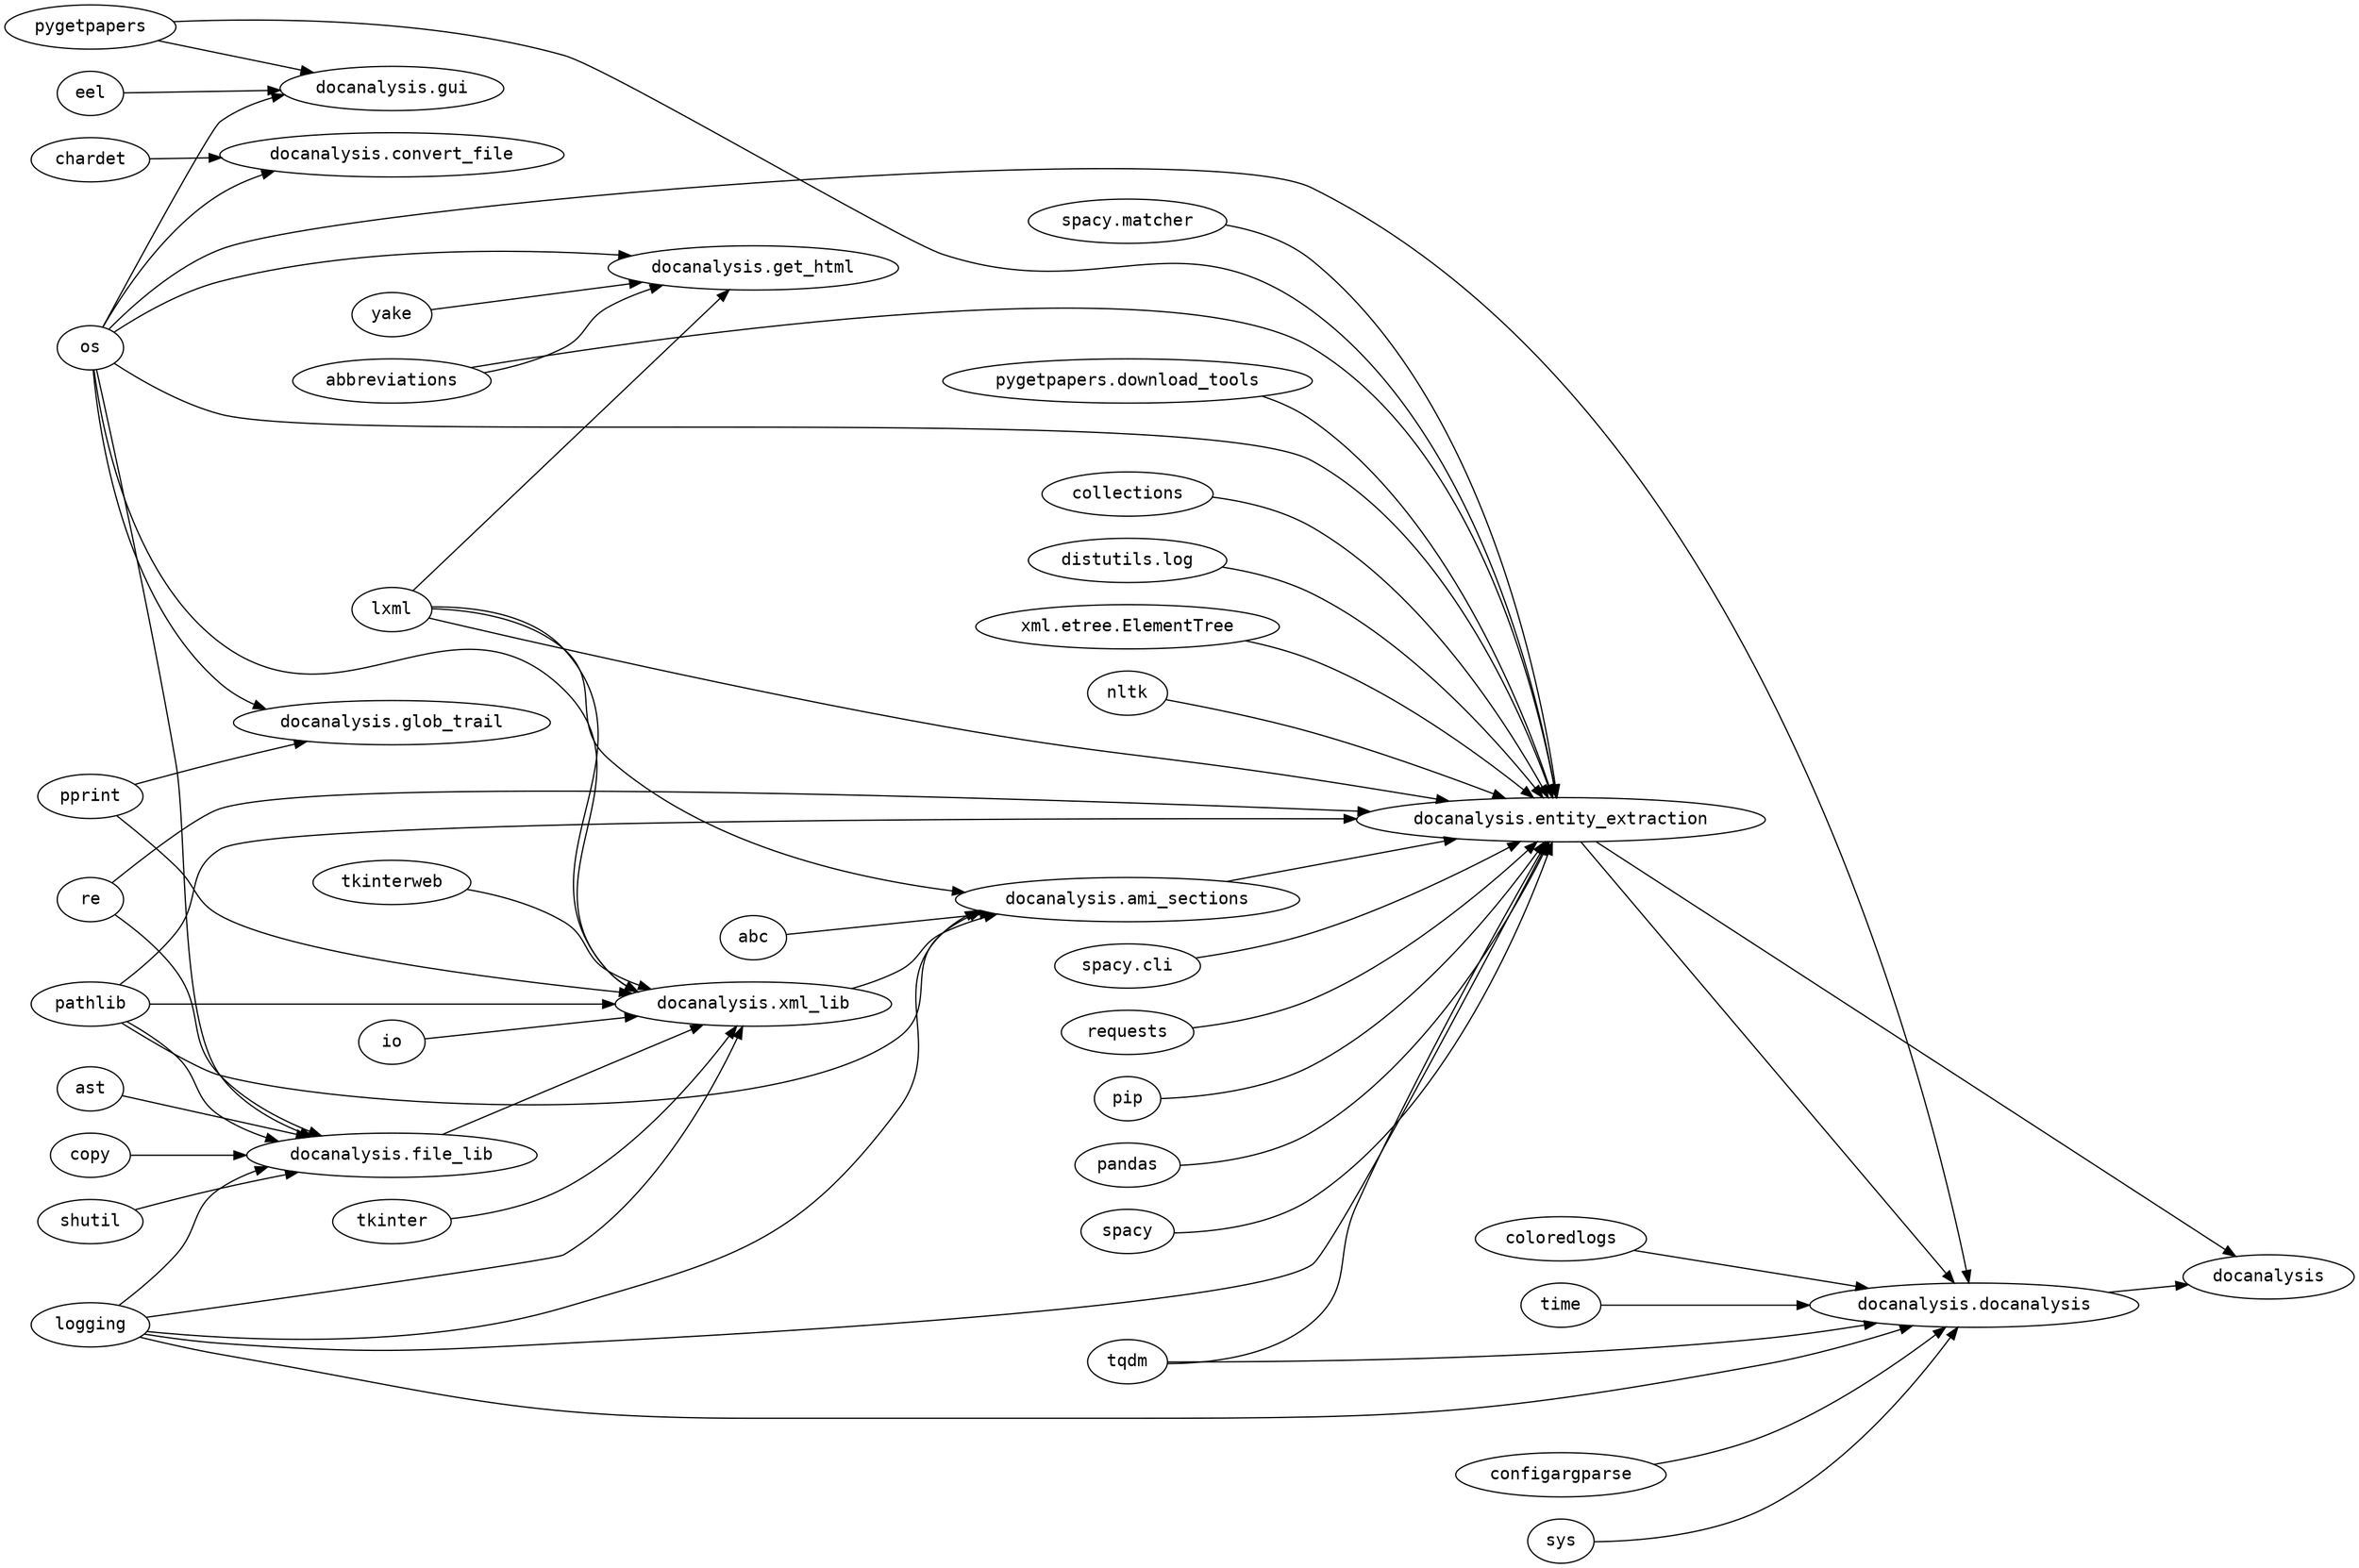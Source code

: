 
# This file was generated by snakefood3.

strict digraph "dependencies" {
    graph [
            rankdir="LR",
            overlap="scale",
            ratio="fill",
            fontsize="16",
            dpi="150",
            clusterrank="local"
        ]
    
       node [
            fontsize=14
            shape=ellipse
            fontname=Consolas
       ];
    "nltk" -> "docanalysis.entity_extraction"
    "re" -> "docanalysis.entity_extraction"
    "spacy.cli" -> "docanalysis.entity_extraction"
    "tqdm" -> "docanalysis.entity_extraction"
    "requests" -> "docanalysis.entity_extraction"
    "pip" -> "docanalysis.entity_extraction"
    "lxml" -> "docanalysis.entity_extraction"
    "os" -> "docanalysis.entity_extraction"
    "pandas" -> "docanalysis.entity_extraction"
    "pathlib" -> "docanalysis.entity_extraction"
    "spacy" -> "docanalysis.entity_extraction"
    "spacy.matcher" -> "docanalysis.entity_extraction"
    "docanalysis.ami_sections" -> "docanalysis.entity_extraction"
    "pygetpapers.download_tools" -> "docanalysis.entity_extraction"
    "collections" -> "docanalysis.entity_extraction"
    "logging" -> "docanalysis.entity_extraction"
    "abbreviations" -> "docanalysis.entity_extraction"
    "distutils.log" -> "docanalysis.entity_extraction"
    "pygetpapers" -> "docanalysis.entity_extraction"
    "xml.etree.ElementTree" -> "docanalysis.entity_extraction"
    "os" -> "docanalysis.convert_file"
    "chardet" -> "docanalysis.convert_file"
    "abc" -> "docanalysis.ami_sections"
    "lxml" -> "docanalysis.ami_sections"
    "docanalysis.xml_lib" -> "docanalysis.ami_sections"
    "logging" -> "docanalysis.ami_sections"
    "pathlib" -> "docanalysis.ami_sections"
    "os" -> "docanalysis.glob_trail"
    "pprint" -> "docanalysis.glob_trail"
    "docanalysis.entity_extraction" -> "docanalysis"
    "docanalysis.docanalysis" -> "docanalysis"
    "lxml" -> "docanalysis.xml_lib"
    "os" -> "docanalysis.xml_lib"
    "tkinterweb" -> "docanalysis.xml_lib"
    "io" -> "docanalysis.xml_lib"
    "docanalysis.file_lib" -> "docanalysis.xml_lib"
    "logging" -> "docanalysis.xml_lib"
    "pathlib" -> "docanalysis.xml_lib"
    "pprint" -> "docanalysis.xml_lib"
    "tkinter" -> "docanalysis.xml_lib"
    "sys" -> "docanalysis.docanalysis"
    "coloredlogs" -> "docanalysis.docanalysis"
    "os" -> "docanalysis.docanalysis"
    "docanalysis.entity_extraction" -> "docanalysis.docanalysis"
    "logging" -> "docanalysis.docanalysis"
    "time" -> "docanalysis.docanalysis"
    "tqdm" -> "docanalysis.docanalysis"
    "configargparse" -> "docanalysis.docanalysis"
    "os" -> "docanalysis.file_lib"
    "shutil" -> "docanalysis.file_lib"
    "re" -> "docanalysis.file_lib"
    "ast" -> "docanalysis.file_lib"
    "logging" -> "docanalysis.file_lib"
    "pathlib" -> "docanalysis.file_lib"
    "copy" -> "docanalysis.file_lib"
    "lxml" -> "docanalysis.get_html"
    "os" -> "docanalysis.get_html"
    "yake" -> "docanalysis.get_html"
    "abbreviations" -> "docanalysis.get_html"
    "os" -> "docanalysis.gui"
    "eel" -> "docanalysis.gui"
    "pygetpapers" -> "docanalysis.gui"
}


